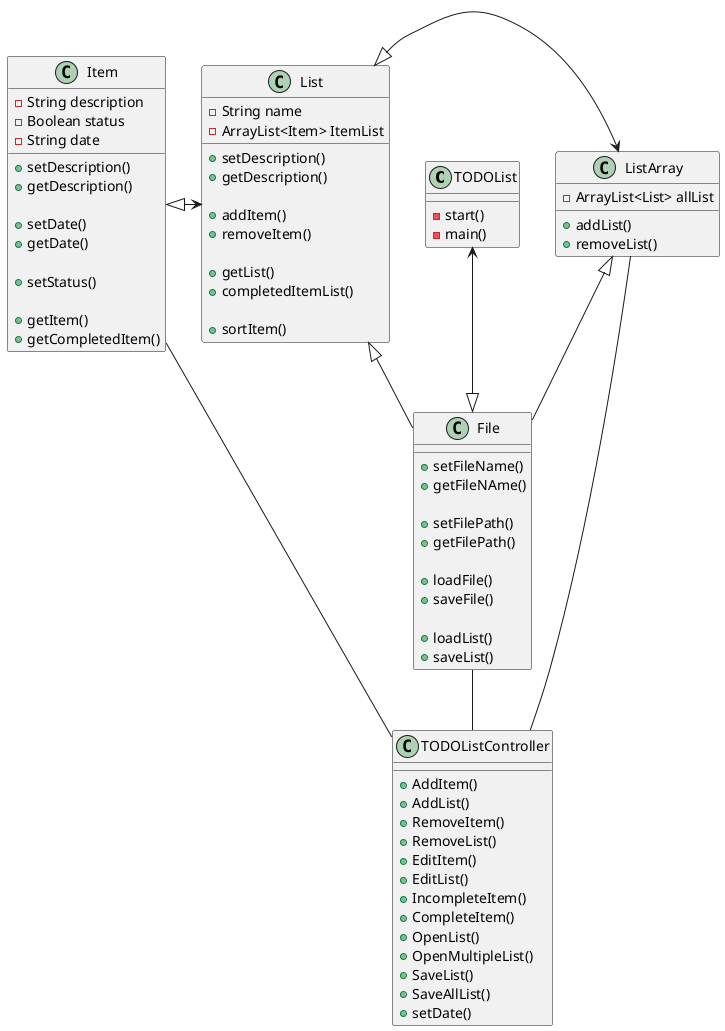 @startuml
'https://plantuml.com/class-diagram

class TODOList{
-start()
-main()
}

class TODOListController{

+AddItem()
+AddList()
+RemoveItem()
+RemoveList()
+EditItem()
+EditList()
+IncompleteItem()
+CompleteItem()
+OpenList()
+OpenMultipleList()
+SaveList()
+SaveAllList()
+setDate()
}

class List{
-String name
-ArrayList<Item> ItemList

+setDescription()
+getDescription()

+addItem()
+removeItem()

+getList()
+completedItemList()

+sortItem()

}

class Item{
-String description
-Boolean status
-String date

+setDescription()
+getDescription()

+setDate()
+getDate()

+setStatus()

+getItem()
+getCompletedItem()

}

class File{

+setFileName()
+getFileNAme()

+setFilePath()
+getFilePath()

+loadFile()
+saveFile()

+loadList()
+saveList()
}

class ListArray{
-ArrayList<List> allList
+addList()
+removeList()

}

Item -- TODOListController
ListArray -- TODOListController
File -- TODOListController


TODOList <--|> File
ListArray <|-- File
List <|-- File
Item <|-> List
List <|-> ListArray



@enduml
